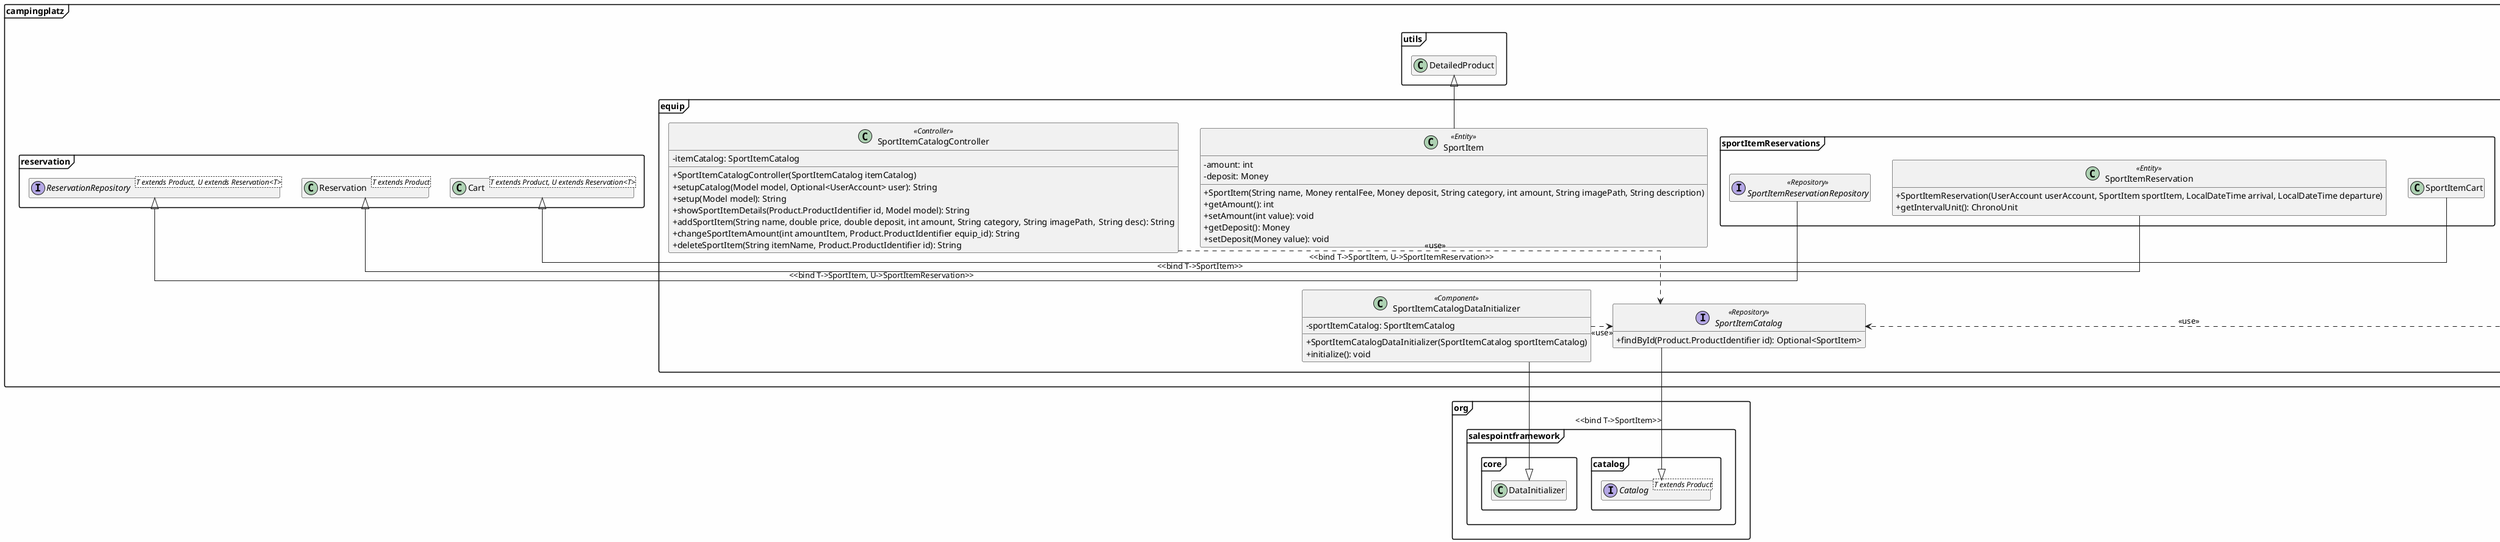 @startuml
hide empty fields
hide empty methods
skinparam classAttributeIconSize 0
skinparam linetype ortho
skinparam BackgroundColor #FEFEFE
allowmixing
skinparam packageStyle Frame

class campingplatz.utils.DetailedProduct
class campingplatz.reservation.Cart<T extends Product, U extends Reservation<T>>
class campingplatz.reservation.Reservation<T extends Product>
interface campingplatz.reservation.ReservationRepository<T extends Product, U extends Reservation<T>>

package org{
    package salespointframework{
        interface catalog.Catalog<T extends Product>
        class core.DataInitializer
    }
}

package campingplatz.equip {
    package sportItemReservations{
    class SportItemCart{
    }
    class SportItemReservation<<Entity>>{
    +SportItemReservation(UserAccount userAccount, SportItem sportItem, LocalDateTime arrival, LocalDateTime departure)
    +getIntervalUnit(): ChronoUnit
    }
    interface SportItemReservationRepository <<Repository>>
    }
    class SportItem<<Entity>>{
    -amount: int
    -deposit: Money
    +SportItem(String name, Money rentalFee, Money deposit, String category, int amount, String imagePath, String description)
    +getAmount(): int
    +setAmount(int value): void
    +getDeposit(): Money
    +setDeposit(Money value): void
    }
    interface SportItemCatalog <<Repository>>{
    +findById(Product.ProductIdentifier id): Optional<SportItem>
    }
    class SportItemCatalogController<<Controller>>{
    -itemCatalog: SportItemCatalog
    +SportItemCatalogController(SportItemCatalog itemCatalog)
    +setupCatalog(Model model, Optional<UserAccount> user): String
    +setup(Model model): String
    +showSportItemDetails(Product.ProductIdentifier id, Model model): String
    +addSportItem(String name, double price, double deposit, int amount, String category, String imagePath,	String desc): String
    +changeSportItemAmount(int amountItem, Product.ProductIdentifier equip_id): String
    +deleteSportItem(String itemName, Product.ProductIdentifier id): String
    }
    class SportItemCatalogDataInitializer<<Component>>{
    -sportItemCatalog: SportItemCatalog
    +SportItemCatalogDataInitializer(SportItemCatalog sportItemCatalog)
    +initialize(): void
    }

}

SportItem -u-|> DetailedProduct
'SportItem -[hidden]u- SportItemCatalogDataInitializer
SportItemCatalog --|> Catalog: <<bind T->SportItem>>
'SportItemCatalogController -[hidden]u- SportItem


SportItemCatalogDataInitializer -|> DataInitializer

'campingplatz -[hidden]r- org

'utils -[hidden]u- reservation

SportItemCatalogController ..> SportItemCatalog: <<use>>
SportItemCatalogDataInitializer .> SportItemCatalog: <<use>>
SportItemDashboardController .> SportItemCatalog: <<use>>

SportItemCart -|> Cart: <<bind T->SportItem, U->SportItemReservation>>
SportItemReservation -|> Reservation : <<bind T->SportItem>>
SportItemReservationRepository -|> ReservationRepository: <<bind T->SportItem, U->SportItemReservation>>

'Cart -[hidden]d- Reservation
'Reservation -[hidden]u- ReservationRepository

'SportItemCart -[hidden]d- SportItemReservation
'SportItemReservation -[hidden]u- SportItemReservationRepository

'SportItem -[hidden]l- sportItemReservations

@enduml